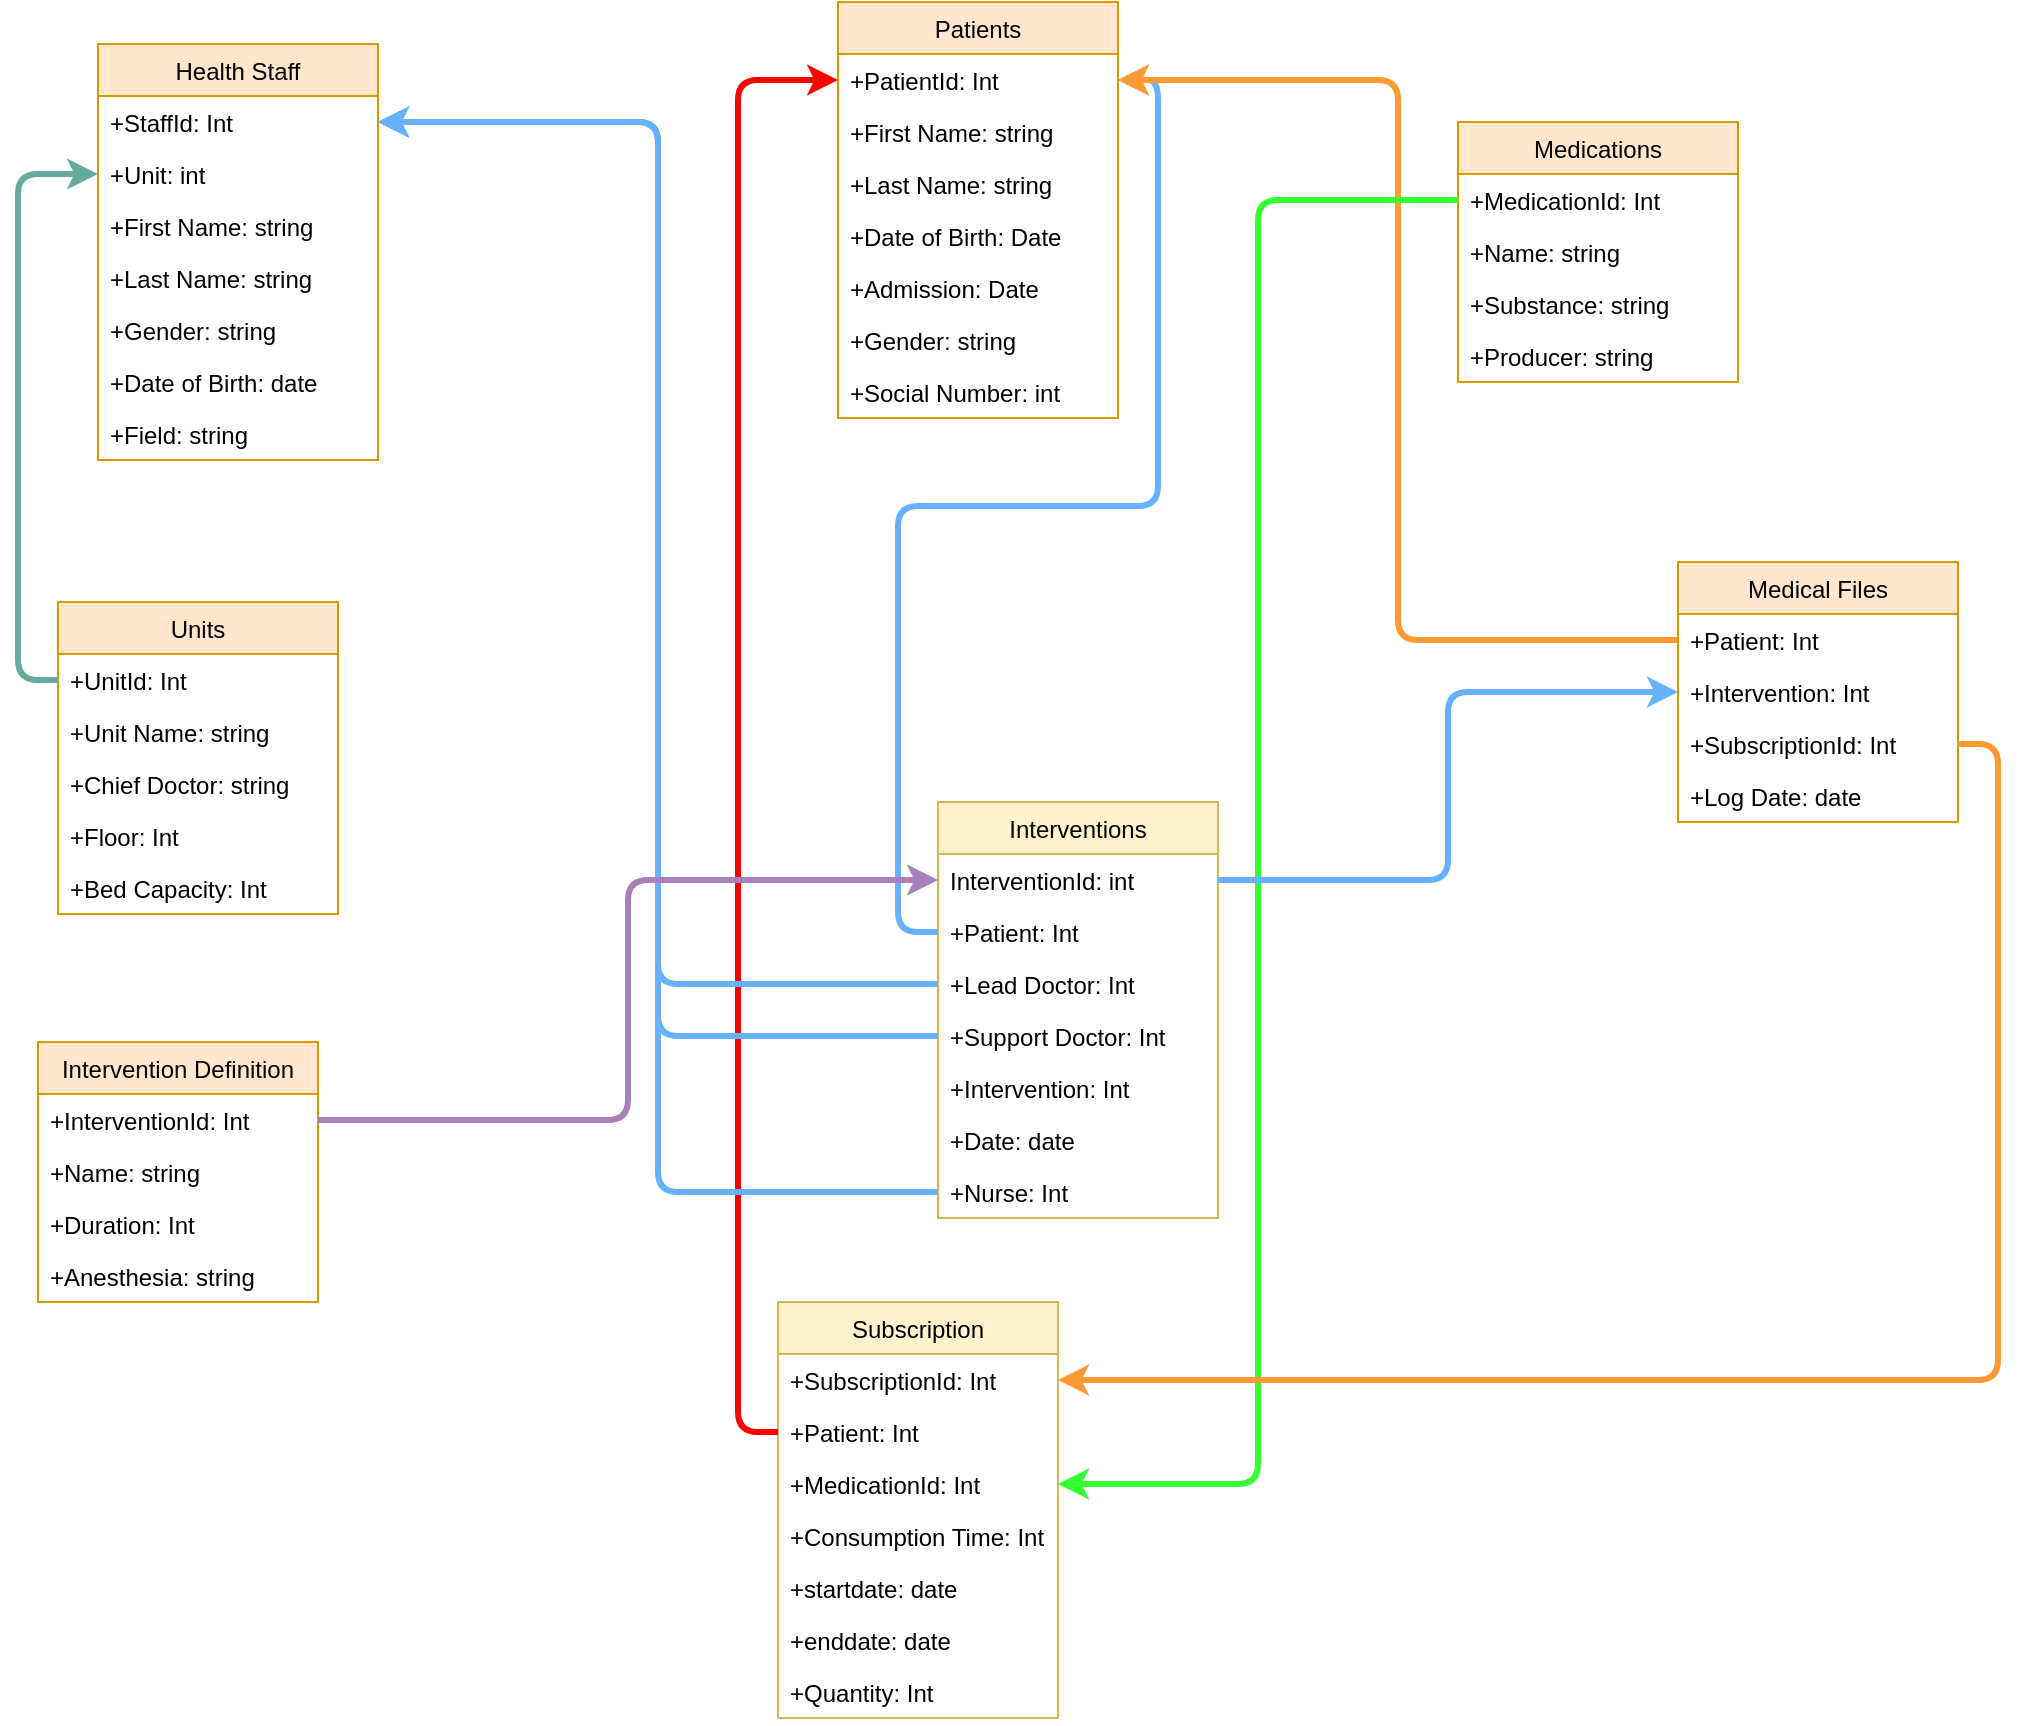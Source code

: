 <mxfile version="14.5.10" type="github"><diagram id="wwHedH5r9-SHg-w64EoI" name="Page-1"><mxGraphModel dx="1426" dy="825" grid="1" gridSize="10" guides="1" tooltips="1" connect="1" arrows="1" fold="1" page="1" pageScale="1" pageWidth="827" pageHeight="1169" math="0" shadow="0"><root><mxCell id="0"/><mxCell id="1" parent="0"/><mxCell id="WMYgoU--577UdUeN6MkD-1" value="Health Staff" style="swimlane;fontStyle=0;childLayout=stackLayout;horizontal=1;startSize=26;fillColor=#ffe6cc;horizontalStack=0;resizeParent=1;resizeParentMax=0;resizeLast=0;collapsible=1;marginBottom=0;strokeColor=#d79b00;" parent="1" vertex="1"><mxGeometry x="80" y="51" width="140" height="208" as="geometry"/></mxCell><mxCell id="WMYgoU--577UdUeN6MkD-51" value="+StaffId: Int" style="text;strokeColor=none;fillColor=none;align=left;verticalAlign=top;spacingLeft=4;spacingRight=4;overflow=hidden;rotatable=0;points=[[0,0.5],[1,0.5]];portConstraint=eastwest;" parent="WMYgoU--577UdUeN6MkD-1" vertex="1"><mxGeometry y="26" width="140" height="26" as="geometry"/></mxCell><mxCell id="WMYgoU--577UdUeN6MkD-2" value="+Unit: int" style="text;strokeColor=none;fillColor=none;align=left;verticalAlign=top;spacingLeft=4;spacingRight=4;overflow=hidden;rotatable=0;points=[[0,0.5],[1,0.5]];portConstraint=eastwest;" parent="WMYgoU--577UdUeN6MkD-1" vertex="1"><mxGeometry y="52" width="140" height="26" as="geometry"/></mxCell><mxCell id="WMYgoU--577UdUeN6MkD-38" value="+First Name: string" style="text;strokeColor=none;fillColor=none;align=left;verticalAlign=top;spacingLeft=4;spacingRight=4;overflow=hidden;rotatable=0;points=[[0,0.5],[1,0.5]];portConstraint=eastwest;" parent="WMYgoU--577UdUeN6MkD-1" vertex="1"><mxGeometry y="78" width="140" height="26" as="geometry"/></mxCell><mxCell id="WMYgoU--577UdUeN6MkD-39" value="+Last Name: string" style="text;strokeColor=none;fillColor=none;align=left;verticalAlign=top;spacingLeft=4;spacingRight=4;overflow=hidden;rotatable=0;points=[[0,0.5],[1,0.5]];portConstraint=eastwest;" parent="WMYgoU--577UdUeN6MkD-1" vertex="1"><mxGeometry y="104" width="140" height="26" as="geometry"/></mxCell><mxCell id="WMYgoU--577UdUeN6MkD-40" value="+Gender: string" style="text;strokeColor=none;fillColor=none;align=left;verticalAlign=top;spacingLeft=4;spacingRight=4;overflow=hidden;rotatable=0;points=[[0,0.5],[1,0.5]];portConstraint=eastwest;" parent="WMYgoU--577UdUeN6MkD-1" vertex="1"><mxGeometry y="130" width="140" height="26" as="geometry"/></mxCell><mxCell id="WMYgoU--577UdUeN6MkD-41" value="+Date of Birth: date" style="text;strokeColor=none;fillColor=none;align=left;verticalAlign=top;spacingLeft=4;spacingRight=4;overflow=hidden;rotatable=0;points=[[0,0.5],[1,0.5]];portConstraint=eastwest;" parent="WMYgoU--577UdUeN6MkD-1" vertex="1"><mxGeometry y="156" width="140" height="26" as="geometry"/></mxCell><mxCell id="WMYgoU--577UdUeN6MkD-42" value="+Field: string" style="text;strokeColor=none;fillColor=none;align=left;verticalAlign=top;spacingLeft=4;spacingRight=4;overflow=hidden;rotatable=0;points=[[0,0.5],[1,0.5]];portConstraint=eastwest;" parent="WMYgoU--577UdUeN6MkD-1" vertex="1"><mxGeometry y="182" width="140" height="26" as="geometry"/></mxCell><mxCell id="WMYgoU--577UdUeN6MkD-5" value="Units" style="swimlane;fontStyle=0;childLayout=stackLayout;horizontal=1;startSize=26;fillColor=#ffe6cc;horizontalStack=0;resizeParent=1;resizeParentMax=0;resizeLast=0;collapsible=1;marginBottom=0;strokeColor=#d79b00;" parent="1" vertex="1"><mxGeometry x="60" y="330" width="140" height="156" as="geometry"/></mxCell><mxCell id="WMYgoU--577UdUeN6MkD-52" value="+UnitId: Int" style="text;strokeColor=none;fillColor=none;align=left;verticalAlign=top;spacingLeft=4;spacingRight=4;overflow=hidden;rotatable=0;points=[[0,0.5],[1,0.5]];portConstraint=eastwest;" parent="WMYgoU--577UdUeN6MkD-5" vertex="1"><mxGeometry y="26" width="140" height="26" as="geometry"/></mxCell><mxCell id="WMYgoU--577UdUeN6MkD-6" value="+Unit Name: string" style="text;strokeColor=none;fillColor=none;align=left;verticalAlign=top;spacingLeft=4;spacingRight=4;overflow=hidden;rotatable=0;points=[[0,0.5],[1,0.5]];portConstraint=eastwest;" parent="WMYgoU--577UdUeN6MkD-5" vertex="1"><mxGeometry y="52" width="140" height="26" as="geometry"/></mxCell><mxCell id="WMYgoU--577UdUeN6MkD-7" value="+Chief Doctor: string" style="text;strokeColor=none;fillColor=none;align=left;verticalAlign=top;spacingLeft=4;spacingRight=4;overflow=hidden;rotatable=0;points=[[0,0.5],[1,0.5]];portConstraint=eastwest;" parent="WMYgoU--577UdUeN6MkD-5" vertex="1"><mxGeometry y="78" width="140" height="26" as="geometry"/></mxCell><mxCell id="WMYgoU--577UdUeN6MkD-37" value="+Floor: Int" style="text;strokeColor=none;fillColor=none;align=left;verticalAlign=top;spacingLeft=4;spacingRight=4;overflow=hidden;rotatable=0;points=[[0,0.5],[1,0.5]];portConstraint=eastwest;" parent="WMYgoU--577UdUeN6MkD-5" vertex="1"><mxGeometry y="104" width="140" height="26" as="geometry"/></mxCell><mxCell id="WMYgoU--577UdUeN6MkD-8" value="+Bed Capacity: Int" style="text;strokeColor=none;fillColor=none;align=left;verticalAlign=top;spacingLeft=4;spacingRight=4;overflow=hidden;rotatable=0;points=[[0,0.5],[1,0.5]];portConstraint=eastwest;" parent="WMYgoU--577UdUeN6MkD-5" vertex="1"><mxGeometry y="130" width="140" height="26" as="geometry"/></mxCell><mxCell id="WMYgoU--577UdUeN6MkD-9" value="Patients" style="swimlane;fontStyle=0;childLayout=stackLayout;horizontal=1;startSize=26;fillColor=#ffe6cc;horizontalStack=0;resizeParent=1;resizeParentMax=0;resizeLast=0;collapsible=1;marginBottom=0;strokeColor=#d79b00;" parent="1" vertex="1"><mxGeometry x="450" y="30" width="140" height="208" as="geometry"/></mxCell><mxCell id="WMYgoU--577UdUeN6MkD-50" value="+PatientId: Int" style="text;strokeColor=none;fillColor=none;align=left;verticalAlign=top;spacingLeft=4;spacingRight=4;overflow=hidden;rotatable=0;points=[[0,0.5],[1,0.5]];portConstraint=eastwest;" parent="WMYgoU--577UdUeN6MkD-9" vertex="1"><mxGeometry y="26" width="140" height="26" as="geometry"/></mxCell><mxCell id="WMYgoU--577UdUeN6MkD-10" value="+First Name: string" style="text;strokeColor=none;fillColor=none;align=left;verticalAlign=top;spacingLeft=4;spacingRight=4;overflow=hidden;rotatable=0;points=[[0,0.5],[1,0.5]];portConstraint=eastwest;" parent="WMYgoU--577UdUeN6MkD-9" vertex="1"><mxGeometry y="52" width="140" height="26" as="geometry"/></mxCell><mxCell id="WMYgoU--577UdUeN6MkD-35" value="+Last Name: string" style="text;strokeColor=none;fillColor=none;align=left;verticalAlign=top;spacingLeft=4;spacingRight=4;overflow=hidden;rotatable=0;points=[[0,0.5],[1,0.5]];portConstraint=eastwest;" parent="WMYgoU--577UdUeN6MkD-9" vertex="1"><mxGeometry y="78" width="140" height="26" as="geometry"/></mxCell><mxCell id="WMYgoU--577UdUeN6MkD-11" value="+Date of Birth: Date" style="text;strokeColor=none;fillColor=none;align=left;verticalAlign=top;spacingLeft=4;spacingRight=4;overflow=hidden;rotatable=0;points=[[0,0.5],[1,0.5]];portConstraint=eastwest;" parent="WMYgoU--577UdUeN6MkD-9" vertex="1"><mxGeometry y="104" width="140" height="26" as="geometry"/></mxCell><mxCell id="WMYgoU--577UdUeN6MkD-33" value="+Admission: Date" style="text;strokeColor=none;fillColor=none;align=left;verticalAlign=top;spacingLeft=4;spacingRight=4;overflow=hidden;rotatable=0;points=[[0,0.5],[1,0.5]];portConstraint=eastwest;" parent="WMYgoU--577UdUeN6MkD-9" vertex="1"><mxGeometry y="130" width="140" height="26" as="geometry"/></mxCell><mxCell id="WMYgoU--577UdUeN6MkD-34" value="+Gender: string" style="text;strokeColor=none;fillColor=none;align=left;verticalAlign=top;spacingLeft=4;spacingRight=4;overflow=hidden;rotatable=0;points=[[0,0.5],[1,0.5]];portConstraint=eastwest;" parent="WMYgoU--577UdUeN6MkD-9" vertex="1"><mxGeometry y="156" width="140" height="26" as="geometry"/></mxCell><mxCell id="WMYgoU--577UdUeN6MkD-12" value="+Social Number: int" style="text;strokeColor=none;fillColor=none;align=left;verticalAlign=top;spacingLeft=4;spacingRight=4;overflow=hidden;rotatable=0;points=[[0,0.5],[1,0.5]];portConstraint=eastwest;" parent="WMYgoU--577UdUeN6MkD-9" vertex="1"><mxGeometry y="182" width="140" height="26" as="geometry"/></mxCell><mxCell id="WMYgoU--577UdUeN6MkD-13" value="Medications" style="swimlane;fontStyle=0;childLayout=stackLayout;horizontal=1;startSize=26;fillColor=#ffe6cc;horizontalStack=0;resizeParent=1;resizeParentMax=0;resizeLast=0;collapsible=1;marginBottom=0;strokeColor=#d79b00;" parent="1" vertex="1"><mxGeometry x="760" y="90" width="140" height="130" as="geometry"/></mxCell><mxCell id="WMYgoU--577UdUeN6MkD-57" value="+MedicationId: Int" style="text;strokeColor=none;fillColor=none;align=left;verticalAlign=top;spacingLeft=4;spacingRight=4;overflow=hidden;rotatable=0;points=[[0,0.5],[1,0.5]];portConstraint=eastwest;" parent="WMYgoU--577UdUeN6MkD-13" vertex="1"><mxGeometry y="26" width="140" height="26" as="geometry"/></mxCell><mxCell id="WMYgoU--577UdUeN6MkD-14" value="+Name: string" style="text;strokeColor=none;fillColor=none;align=left;verticalAlign=top;spacingLeft=4;spacingRight=4;overflow=hidden;rotatable=0;points=[[0,0.5],[1,0.5]];portConstraint=eastwest;" parent="WMYgoU--577UdUeN6MkD-13" vertex="1"><mxGeometry y="52" width="140" height="26" as="geometry"/></mxCell><mxCell id="WMYgoU--577UdUeN6MkD-15" value="+Substance: string" style="text;strokeColor=none;fillColor=none;align=left;verticalAlign=top;spacingLeft=4;spacingRight=4;overflow=hidden;rotatable=0;points=[[0,0.5],[1,0.5]];portConstraint=eastwest;" parent="WMYgoU--577UdUeN6MkD-13" vertex="1"><mxGeometry y="78" width="140" height="26" as="geometry"/></mxCell><mxCell id="WMYgoU--577UdUeN6MkD-49" value="+Producer: string" style="text;strokeColor=none;fillColor=none;align=left;verticalAlign=top;spacingLeft=4;spacingRight=4;overflow=hidden;rotatable=0;points=[[0,0.5],[1,0.5]];portConstraint=eastwest;" parent="WMYgoU--577UdUeN6MkD-13" vertex="1"><mxGeometry y="104" width="140" height="26" as="geometry"/></mxCell><mxCell id="WMYgoU--577UdUeN6MkD-17" value="Interventions" style="swimlane;fontStyle=0;childLayout=stackLayout;horizontal=1;startSize=26;fillColor=#fff2cc;horizontalStack=0;resizeParent=1;resizeParentMax=0;resizeLast=0;collapsible=1;marginBottom=0;strokeColor=#d6b656;" parent="1" vertex="1"><mxGeometry x="500" y="430" width="140" height="208" as="geometry"/></mxCell><mxCell id="WMYgoU--577UdUeN6MkD-55" value="InterventionId: int" style="text;strokeColor=none;fillColor=none;align=left;verticalAlign=top;spacingLeft=4;spacingRight=4;overflow=hidden;rotatable=0;points=[[0,0.5],[1,0.5]];portConstraint=eastwest;" parent="WMYgoU--577UdUeN6MkD-17" vertex="1"><mxGeometry y="26" width="140" height="26" as="geometry"/></mxCell><mxCell id="WMYgoU--577UdUeN6MkD-18" value="+Patient: Int" style="text;strokeColor=none;fillColor=none;align=left;verticalAlign=top;spacingLeft=4;spacingRight=4;overflow=hidden;rotatable=0;points=[[0,0.5],[1,0.5]];portConstraint=eastwest;" parent="WMYgoU--577UdUeN6MkD-17" vertex="1"><mxGeometry y="52" width="140" height="26" as="geometry"/></mxCell><mxCell id="WMYgoU--577UdUeN6MkD-19" value="+Lead Doctor: Int" style="text;strokeColor=none;fillColor=none;align=left;verticalAlign=top;spacingLeft=4;spacingRight=4;overflow=hidden;rotatable=0;points=[[0,0.5],[1,0.5]];portConstraint=eastwest;" parent="WMYgoU--577UdUeN6MkD-17" vertex="1"><mxGeometry y="78" width="140" height="26" as="geometry"/></mxCell><mxCell id="WMYgoU--577UdUeN6MkD-43" value="+Support Doctor: Int" style="text;strokeColor=none;fillColor=none;align=left;verticalAlign=top;spacingLeft=4;spacingRight=4;overflow=hidden;rotatable=0;points=[[0,0.5],[1,0.5]];portConstraint=eastwest;" parent="WMYgoU--577UdUeN6MkD-17" vertex="1"><mxGeometry y="104" width="140" height="26" as="geometry"/></mxCell><mxCell id="WMYgoU--577UdUeN6MkD-44" value="+Intervention: Int" style="text;strokeColor=none;fillColor=none;align=left;verticalAlign=top;spacingLeft=4;spacingRight=4;overflow=hidden;rotatable=0;points=[[0,0.5],[1,0.5]];portConstraint=eastwest;" parent="WMYgoU--577UdUeN6MkD-17" vertex="1"><mxGeometry y="130" width="140" height="26" as="geometry"/></mxCell><mxCell id="WMYgoU--577UdUeN6MkD-45" value="+Date: date" style="text;strokeColor=none;fillColor=none;align=left;verticalAlign=top;spacingLeft=4;spacingRight=4;overflow=hidden;rotatable=0;points=[[0,0.5],[1,0.5]];portConstraint=eastwest;" parent="WMYgoU--577UdUeN6MkD-17" vertex="1"><mxGeometry y="156" width="140" height="26" as="geometry"/></mxCell><mxCell id="WMYgoU--577UdUeN6MkD-20" value="+Nurse: Int" style="text;strokeColor=none;fillColor=none;align=left;verticalAlign=top;spacingLeft=4;spacingRight=4;overflow=hidden;rotatable=0;points=[[0,0.5],[1,0.5]];portConstraint=eastwest;" parent="WMYgoU--577UdUeN6MkD-17" vertex="1"><mxGeometry y="182" width="140" height="26" as="geometry"/></mxCell><mxCell id="WMYgoU--577UdUeN6MkD-21" value="Medical Files" style="swimlane;fontStyle=0;childLayout=stackLayout;horizontal=1;startSize=26;fillColor=#ffe6cc;horizontalStack=0;resizeParent=1;resizeParentMax=0;resizeLast=0;collapsible=1;marginBottom=0;strokeColor=#d79b00;" parent="1" vertex="1"><mxGeometry x="870" y="310" width="140" height="130" as="geometry"/></mxCell><mxCell id="WMYgoU--577UdUeN6MkD-22" value="+Patient: Int" style="text;strokeColor=none;fillColor=none;align=left;verticalAlign=top;spacingLeft=4;spacingRight=4;overflow=hidden;rotatable=0;points=[[0,0.5],[1,0.5]];portConstraint=eastwest;" parent="WMYgoU--577UdUeN6MkD-21" vertex="1"><mxGeometry y="26" width="140" height="26" as="geometry"/></mxCell><mxCell id="WMYgoU--577UdUeN6MkD-23" value="+Intervention: Int" style="text;strokeColor=none;fillColor=none;align=left;verticalAlign=top;spacingLeft=4;spacingRight=4;overflow=hidden;rotatable=0;points=[[0,0.5],[1,0.5]];portConstraint=eastwest;" parent="WMYgoU--577UdUeN6MkD-21" vertex="1"><mxGeometry y="52" width="140" height="26" as="geometry"/></mxCell><mxCell id="WMYgoU--577UdUeN6MkD-56" value="+SubscriptionId: Int" style="text;strokeColor=none;fillColor=none;align=left;verticalAlign=top;spacingLeft=4;spacingRight=4;overflow=hidden;rotatable=0;points=[[0,0.5],[1,0.5]];portConstraint=eastwest;" parent="WMYgoU--577UdUeN6MkD-21" vertex="1"><mxGeometry y="78" width="140" height="26" as="geometry"/></mxCell><mxCell id="WMYgoU--577UdUeN6MkD-24" value="+Log Date: date" style="text;strokeColor=none;fillColor=none;align=left;verticalAlign=top;spacingLeft=4;spacingRight=4;overflow=hidden;rotatable=0;points=[[0,0.5],[1,0.5]];portConstraint=eastwest;" parent="WMYgoU--577UdUeN6MkD-21" vertex="1"><mxGeometry y="104" width="140" height="26" as="geometry"/></mxCell><mxCell id="WMYgoU--577UdUeN6MkD-25" value="Subscription" style="swimlane;fontStyle=0;childLayout=stackLayout;horizontal=1;startSize=26;fillColor=#fff2cc;horizontalStack=0;resizeParent=1;resizeParentMax=0;resizeLast=0;collapsible=1;marginBottom=0;strokeColor=#d6b656;" parent="1" vertex="1"><mxGeometry x="420" y="680" width="140" height="208" as="geometry"/></mxCell><mxCell id="WMYgoU--577UdUeN6MkD-54" value="+SubscriptionId: Int" style="text;strokeColor=none;fillColor=none;align=left;verticalAlign=top;spacingLeft=4;spacingRight=4;overflow=hidden;rotatable=0;points=[[0,0.5],[1,0.5]];portConstraint=eastwest;" parent="WMYgoU--577UdUeN6MkD-25" vertex="1"><mxGeometry y="26" width="140" height="26" as="geometry"/></mxCell><mxCell id="WMYgoU--577UdUeN6MkD-26" value="+Patient: Int" style="text;strokeColor=none;fillColor=none;align=left;verticalAlign=top;spacingLeft=4;spacingRight=4;overflow=hidden;rotatable=0;points=[[0,0.5],[1,0.5]];portConstraint=eastwest;" parent="WMYgoU--577UdUeN6MkD-25" vertex="1"><mxGeometry y="52" width="140" height="26" as="geometry"/></mxCell><mxCell id="WMYgoU--577UdUeN6MkD-69" value="+MedicationId: Int" style="text;strokeColor=none;fillColor=none;align=left;verticalAlign=top;spacingLeft=4;spacingRight=4;overflow=hidden;rotatable=0;points=[[0,0.5],[1,0.5]];portConstraint=eastwest;" parent="WMYgoU--577UdUeN6MkD-25" vertex="1"><mxGeometry y="78" width="140" height="26" as="geometry"/></mxCell><mxCell id="WMYgoU--577UdUeN6MkD-27" value="+Consumption Time: Int" style="text;strokeColor=none;fillColor=none;align=left;verticalAlign=top;spacingLeft=4;spacingRight=4;overflow=hidden;rotatable=0;points=[[0,0.5],[1,0.5]];portConstraint=eastwest;" parent="WMYgoU--577UdUeN6MkD-25" vertex="1"><mxGeometry y="104" width="140" height="26" as="geometry"/></mxCell><mxCell id="WMYgoU--577UdUeN6MkD-46" value="+startdate: date" style="text;strokeColor=none;fillColor=none;align=left;verticalAlign=top;spacingLeft=4;spacingRight=4;overflow=hidden;rotatable=0;points=[[0,0.5],[1,0.5]];portConstraint=eastwest;" parent="WMYgoU--577UdUeN6MkD-25" vertex="1"><mxGeometry y="130" width="140" height="26" as="geometry"/></mxCell><mxCell id="WMYgoU--577UdUeN6MkD-47" value="+enddate: date" style="text;strokeColor=none;fillColor=none;align=left;verticalAlign=top;spacingLeft=4;spacingRight=4;overflow=hidden;rotatable=0;points=[[0,0.5],[1,0.5]];portConstraint=eastwest;" parent="WMYgoU--577UdUeN6MkD-25" vertex="1"><mxGeometry y="156" width="140" height="26" as="geometry"/></mxCell><mxCell id="WMYgoU--577UdUeN6MkD-28" value="+Quantity: Int" style="text;strokeColor=none;fillColor=none;align=left;verticalAlign=top;spacingLeft=4;spacingRight=4;overflow=hidden;rotatable=0;points=[[0,0.5],[1,0.5]];portConstraint=eastwest;" parent="WMYgoU--577UdUeN6MkD-25" vertex="1"><mxGeometry y="182" width="140" height="26" as="geometry"/></mxCell><mxCell id="WMYgoU--577UdUeN6MkD-29" value="Intervention Definition" style="swimlane;fontStyle=0;childLayout=stackLayout;horizontal=1;startSize=26;fillColor=#ffe6cc;horizontalStack=0;resizeParent=1;resizeParentMax=0;resizeLast=0;collapsible=1;marginBottom=0;strokeColor=#d79b00;" parent="1" vertex="1"><mxGeometry x="50" y="550" width="140" height="130" as="geometry"/></mxCell><mxCell id="WMYgoU--577UdUeN6MkD-53" value="+InterventionId: Int" style="text;strokeColor=none;fillColor=none;align=left;verticalAlign=top;spacingLeft=4;spacingRight=4;overflow=hidden;rotatable=0;points=[[0,0.5],[1,0.5]];portConstraint=eastwest;" parent="WMYgoU--577UdUeN6MkD-29" vertex="1"><mxGeometry y="26" width="140" height="26" as="geometry"/></mxCell><mxCell id="WMYgoU--577UdUeN6MkD-30" value="+Name: string" style="text;strokeColor=none;fillColor=none;align=left;verticalAlign=top;spacingLeft=4;spacingRight=4;overflow=hidden;rotatable=0;points=[[0,0.5],[1,0.5]];portConstraint=eastwest;" parent="WMYgoU--577UdUeN6MkD-29" vertex="1"><mxGeometry y="52" width="140" height="26" as="geometry"/></mxCell><mxCell id="WMYgoU--577UdUeN6MkD-31" value="+Duration: Int" style="text;strokeColor=none;fillColor=none;align=left;verticalAlign=top;spacingLeft=4;spacingRight=4;overflow=hidden;rotatable=0;points=[[0,0.5],[1,0.5]];portConstraint=eastwest;" parent="WMYgoU--577UdUeN6MkD-29" vertex="1"><mxGeometry y="78" width="140" height="26" as="geometry"/></mxCell><mxCell id="WMYgoU--577UdUeN6MkD-32" value="+Anesthesia: string" style="text;strokeColor=none;fillColor=none;align=left;verticalAlign=top;spacingLeft=4;spacingRight=4;overflow=hidden;rotatable=0;points=[[0,0.5],[1,0.5]];portConstraint=eastwest;" parent="WMYgoU--577UdUeN6MkD-29" vertex="1"><mxGeometry y="104" width="140" height="26" as="geometry"/></mxCell><mxCell id="WMYgoU--577UdUeN6MkD-60" style="edgeStyle=orthogonalEdgeStyle;rounded=1;orthogonalLoop=1;jettySize=auto;html=1;exitX=0;exitY=0.5;exitDx=0;exitDy=0;strokeColor=#FF0000;strokeWidth=3;" parent="1" source="WMYgoU--577UdUeN6MkD-26" target="WMYgoU--577UdUeN6MkD-50" edge="1"><mxGeometry relative="1" as="geometry"/></mxCell><mxCell id="WMYgoU--577UdUeN6MkD-61" style="edgeStyle=orthogonalEdgeStyle;rounded=1;orthogonalLoop=1;jettySize=auto;html=1;exitX=0;exitY=0.5;exitDx=0;exitDy=0;strokeWidth=3;strokeColor=#66B2FF;" parent="1" source="WMYgoU--577UdUeN6MkD-18" target="WMYgoU--577UdUeN6MkD-50" edge="1"><mxGeometry relative="1" as="geometry"/></mxCell><mxCell id="WMYgoU--577UdUeN6MkD-62" style="edgeStyle=orthogonalEdgeStyle;rounded=1;orthogonalLoop=1;jettySize=auto;html=1;exitX=0;exitY=0.5;exitDx=0;exitDy=0;strokeColor=#FF9933;strokeWidth=3;" parent="1" source="WMYgoU--577UdUeN6MkD-22" target="WMYgoU--577UdUeN6MkD-50" edge="1"><mxGeometry relative="1" as="geometry"/></mxCell><mxCell id="WMYgoU--577UdUeN6MkD-63" style="edgeStyle=orthogonalEdgeStyle;rounded=1;orthogonalLoop=1;jettySize=auto;html=1;exitX=0;exitY=0.5;exitDx=0;exitDy=0;strokeWidth=3;strokeColor=#66B2FF;" parent="1" source="WMYgoU--577UdUeN6MkD-19" target="WMYgoU--577UdUeN6MkD-51" edge="1"><mxGeometry relative="1" as="geometry"/></mxCell><mxCell id="WMYgoU--577UdUeN6MkD-64" style="edgeStyle=orthogonalEdgeStyle;rounded=1;orthogonalLoop=1;jettySize=auto;html=1;exitX=0;exitY=0.5;exitDx=0;exitDy=0;strokeWidth=3;strokeColor=#66B2FF;" parent="1" source="WMYgoU--577UdUeN6MkD-43" target="WMYgoU--577UdUeN6MkD-51" edge="1"><mxGeometry relative="1" as="geometry"/></mxCell><mxCell id="WMYgoU--577UdUeN6MkD-65" style="edgeStyle=orthogonalEdgeStyle;rounded=1;orthogonalLoop=1;jettySize=auto;html=1;exitX=0;exitY=0.5;exitDx=0;exitDy=0;strokeWidth=3;strokeColor=#66B2FF;" parent="1" source="WMYgoU--577UdUeN6MkD-20" target="WMYgoU--577UdUeN6MkD-51" edge="1"><mxGeometry relative="1" as="geometry"/></mxCell><mxCell id="WMYgoU--577UdUeN6MkD-66" style="edgeStyle=orthogonalEdgeStyle;rounded=1;orthogonalLoop=1;jettySize=auto;html=1;exitX=0;exitY=0.5;exitDx=0;exitDy=0;strokeColor=#67AB9F;strokeWidth=3;" parent="1" source="WMYgoU--577UdUeN6MkD-52" target="WMYgoU--577UdUeN6MkD-2" edge="1"><mxGeometry relative="1" as="geometry"/></mxCell><mxCell id="WMYgoU--577UdUeN6MkD-67" style="edgeStyle=orthogonalEdgeStyle;rounded=1;orthogonalLoop=1;jettySize=auto;html=1;exitX=1;exitY=0.5;exitDx=0;exitDy=0;strokeWidth=3;strokeColor=#A680B8;" parent="1" source="WMYgoU--577UdUeN6MkD-53" target="WMYgoU--577UdUeN6MkD-55" edge="1"><mxGeometry relative="1" as="geometry"/></mxCell><mxCell id="WMYgoU--577UdUeN6MkD-70" style="edgeStyle=orthogonalEdgeStyle;rounded=1;orthogonalLoop=1;jettySize=auto;html=1;exitX=0;exitY=0.5;exitDx=0;exitDy=0;strokeColor=#33FF33;strokeWidth=3;" parent="1" source="WMYgoU--577UdUeN6MkD-57" target="WMYgoU--577UdUeN6MkD-69" edge="1"><mxGeometry relative="1" as="geometry"/></mxCell><mxCell id="WMYgoU--577UdUeN6MkD-71" style="edgeStyle=orthogonalEdgeStyle;rounded=1;orthogonalLoop=1;jettySize=auto;html=1;exitX=1;exitY=0.5;exitDx=0;exitDy=0;strokeColor=#FF9933;strokeWidth=3;" parent="1" source="WMYgoU--577UdUeN6MkD-56" target="WMYgoU--577UdUeN6MkD-54" edge="1"><mxGeometry relative="1" as="geometry"/></mxCell><mxCell id="WMYgoU--577UdUeN6MkD-73" style="edgeStyle=orthogonalEdgeStyle;rounded=1;orthogonalLoop=1;jettySize=auto;html=1;exitX=1;exitY=0.5;exitDx=0;exitDy=0;strokeWidth=3;strokeColor=#66B2FF;" parent="1" source="WMYgoU--577UdUeN6MkD-55" target="WMYgoU--577UdUeN6MkD-23" edge="1"><mxGeometry relative="1" as="geometry"/></mxCell></root></mxGraphModel></diagram></mxfile>